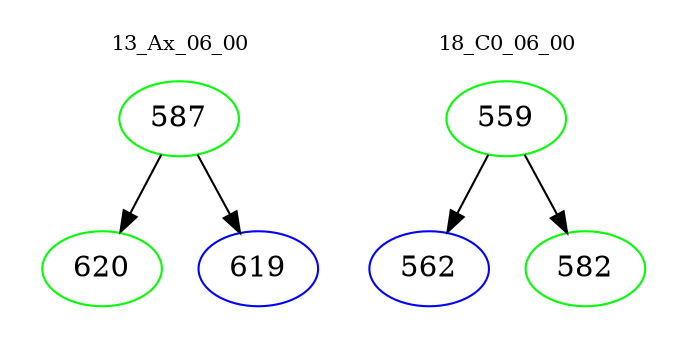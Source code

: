 digraph{
subgraph cluster_0 {
color = white
label = "13_Ax_06_00";
fontsize=10;
T0_587 [label="587", color="green"]
T0_587 -> T0_620 [color="black"]
T0_620 [label="620", color="green"]
T0_587 -> T0_619 [color="black"]
T0_619 [label="619", color="blue"]
}
subgraph cluster_1 {
color = white
label = "18_C0_06_00";
fontsize=10;
T1_559 [label="559", color="green"]
T1_559 -> T1_562 [color="black"]
T1_562 [label="562", color="blue"]
T1_559 -> T1_582 [color="black"]
T1_582 [label="582", color="green"]
}
}
